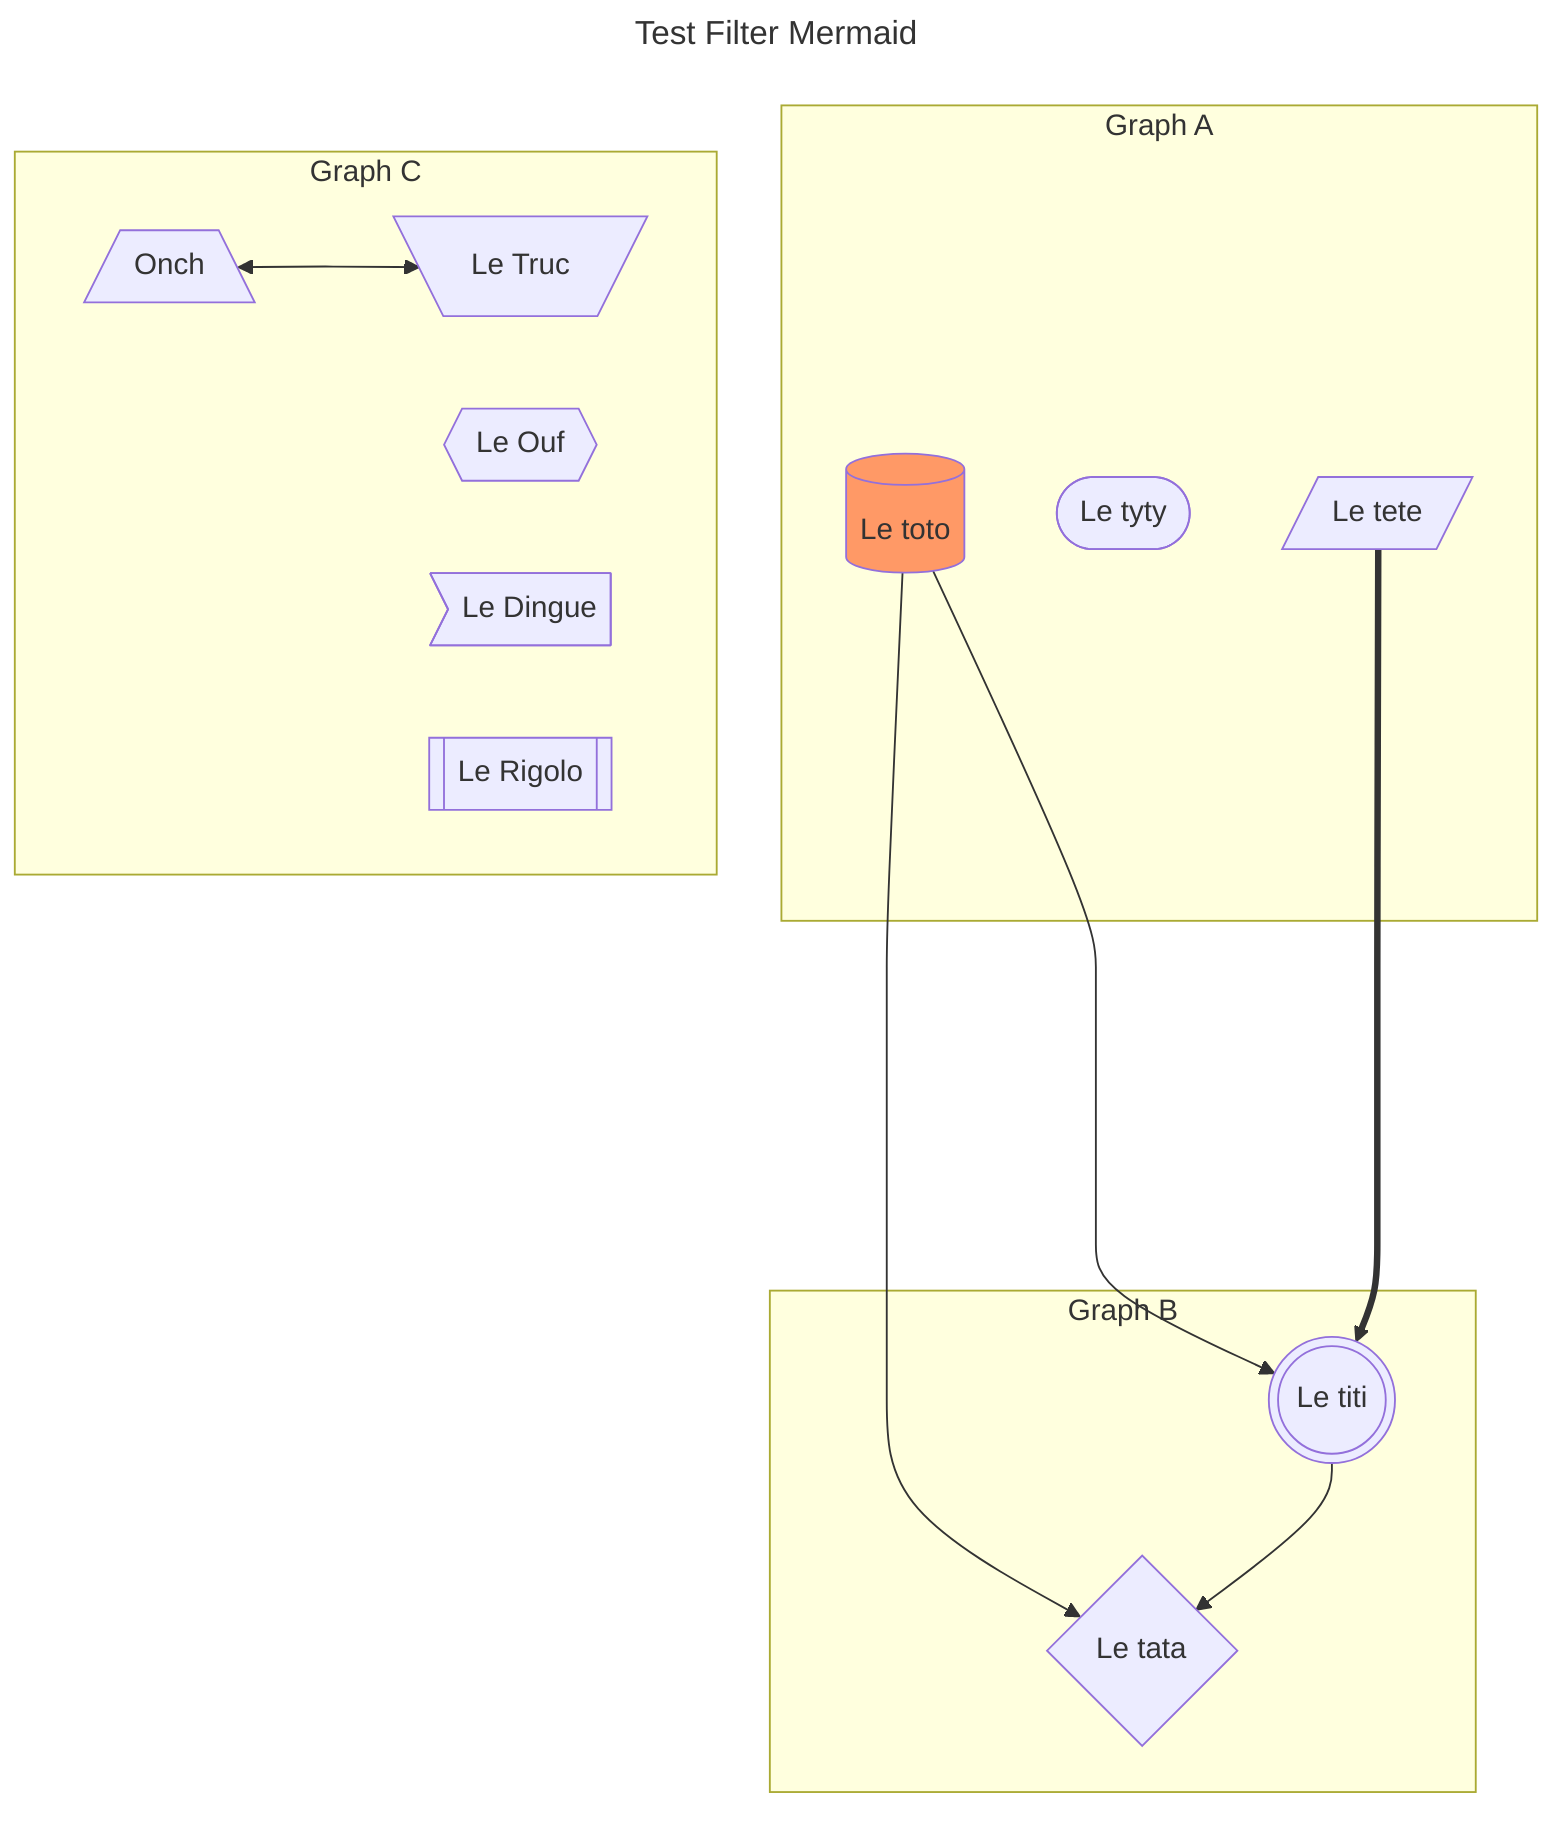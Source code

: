 ---
title: Test Filter Mermaid
---
flowchart TD

    classDef orange fill:#f96


    subgraph A["Graph A"]
        toto[(Le toto)]
        tyty([Le tyty])
        tete[/Le tete/]
    end
    class toto orange

    subgraph B["Graph B"]
        tata{Le tata}
        titi(((Le titi)))
    end

    subgraph C["Graph C"]
        onch[/Onch\]
        truc[\Le Truc/]
        ouf{{Le Ouf}}
        dingue>Le Dingue]
        rigolo[[Le Rigolo]]
    end

    toto --> tata
    toto --> titi
    titi --> tata
    tete =====> titi
    onch <--> truc